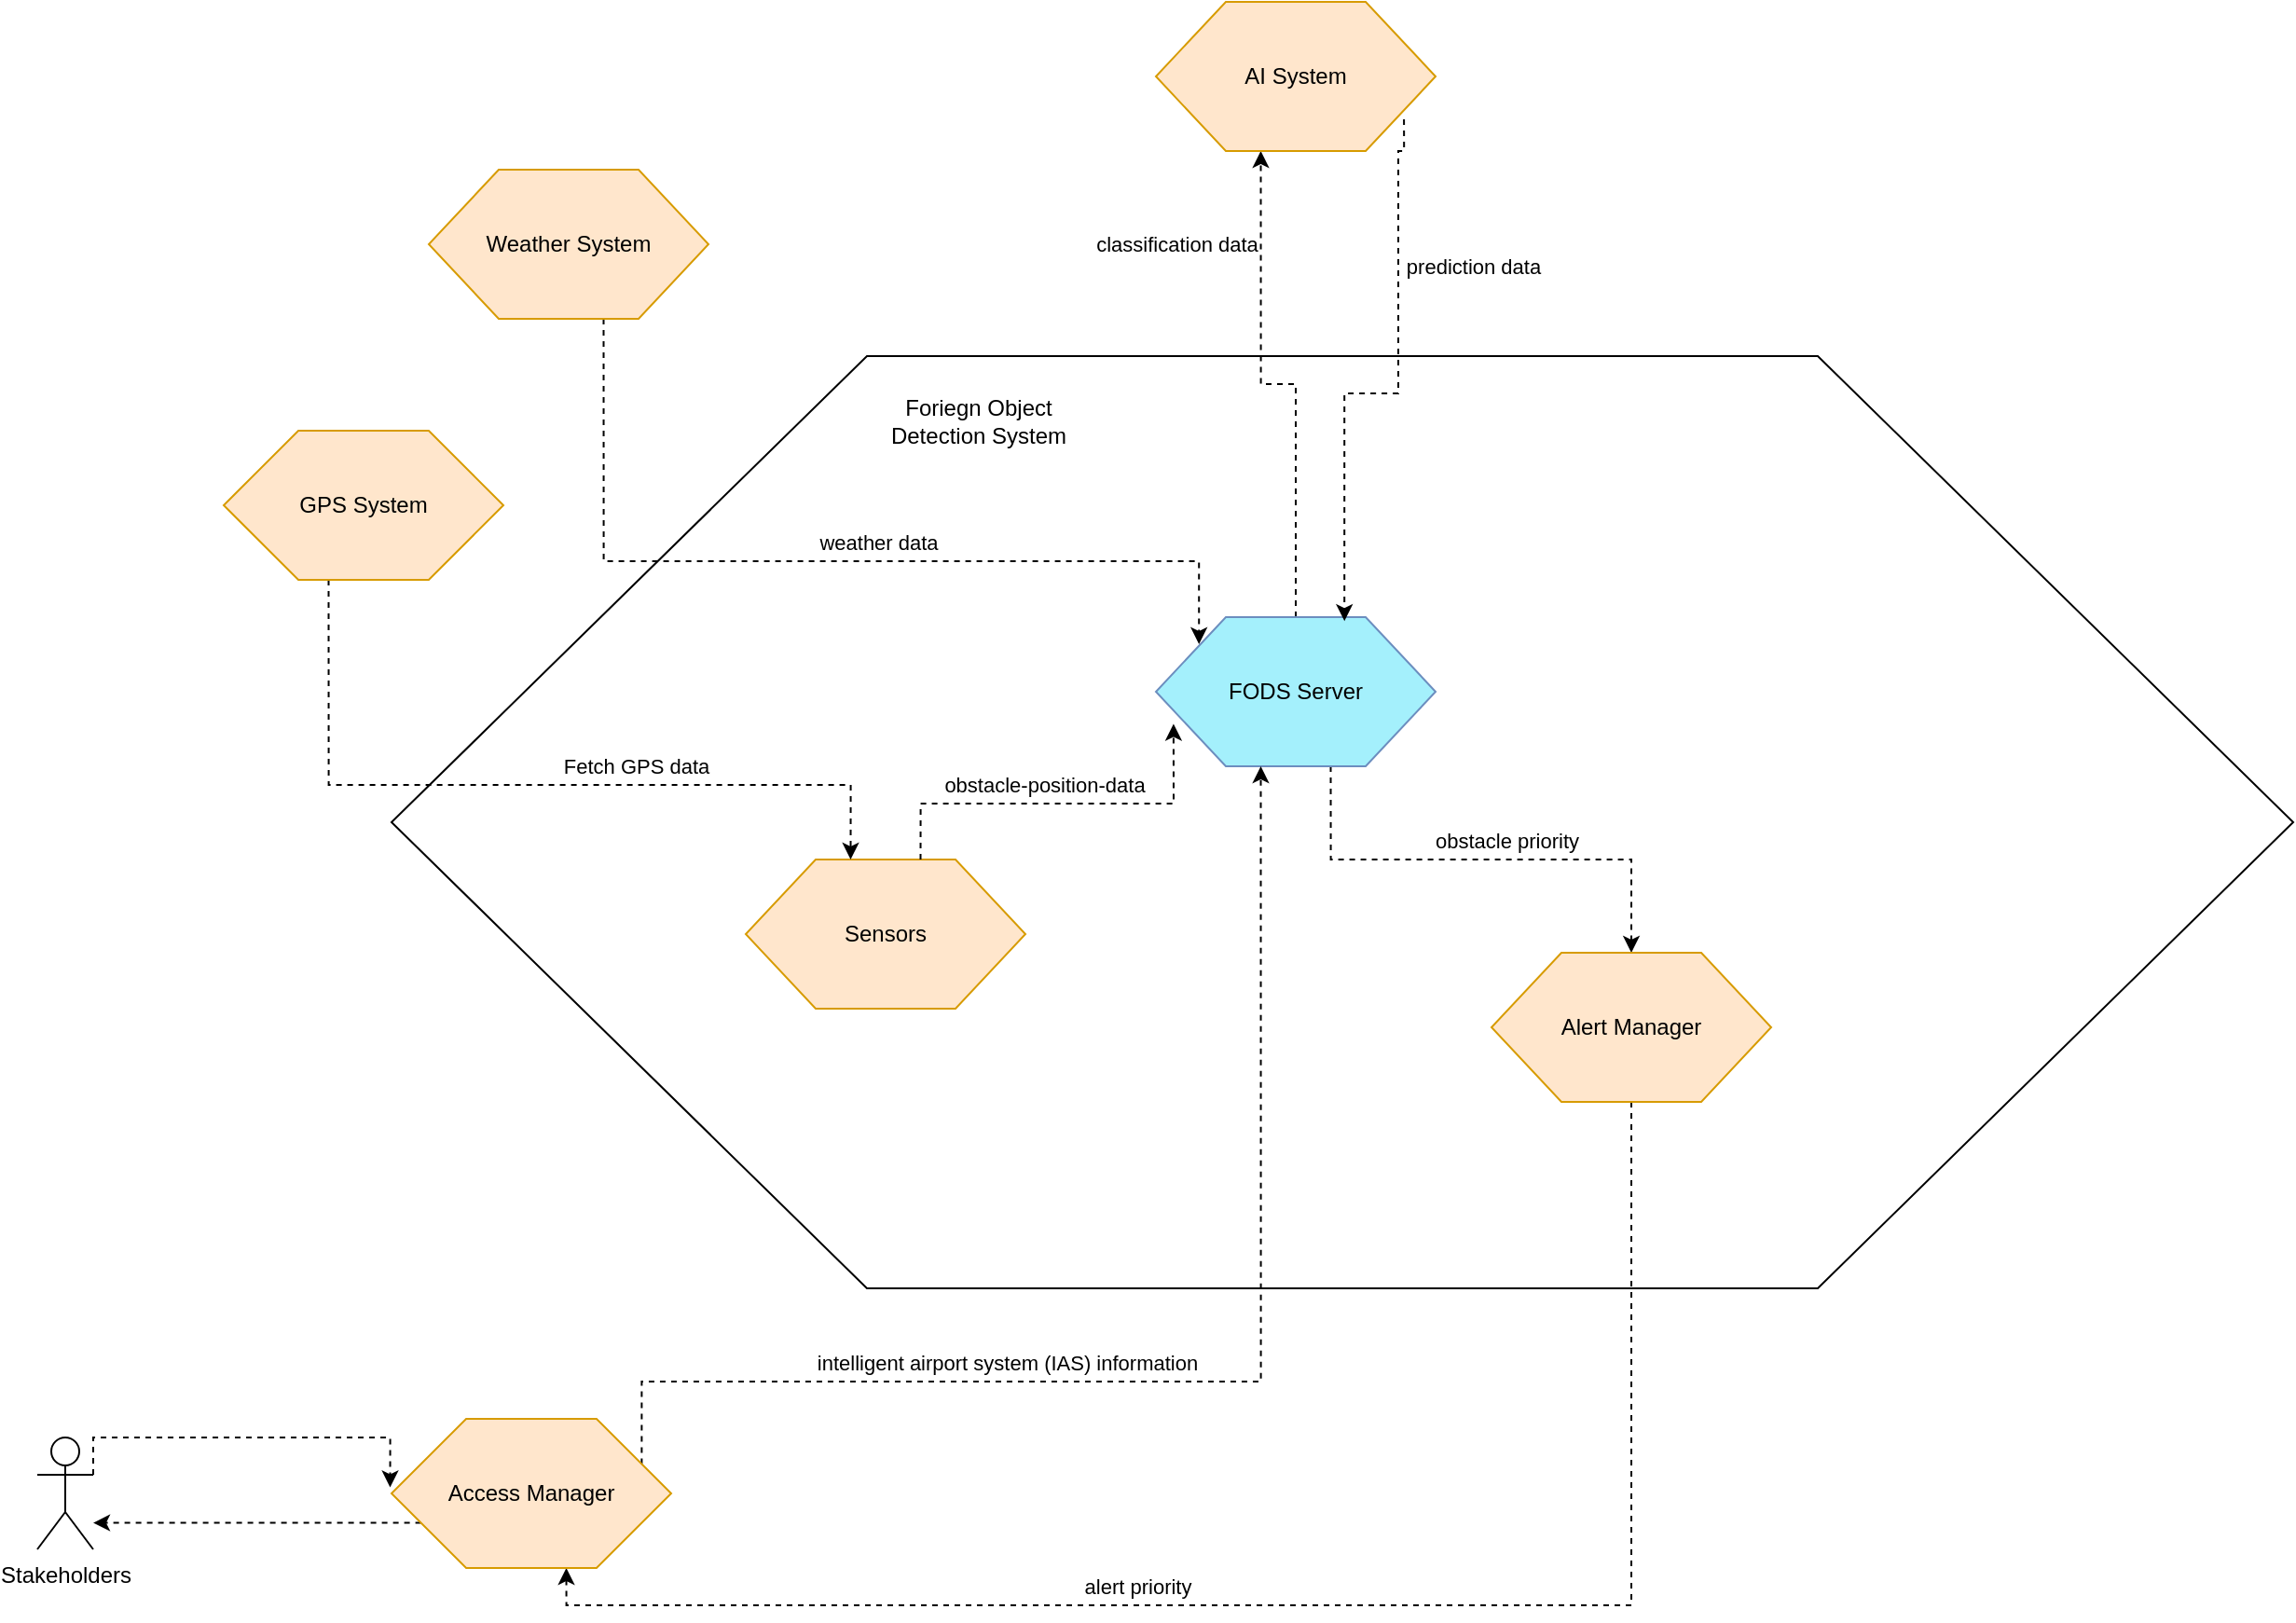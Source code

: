 <mxfile version="24.5.5" type="github">
  <diagram name="Page-1" id="4IbC43bdQGUAi5G-6buk">
    <mxGraphModel dx="2767" dy="2149" grid="1" gridSize="10" guides="1" tooltips="1" connect="1" arrows="1" fold="1" page="1" pageScale="1" pageWidth="850" pageHeight="1100" math="0" shadow="0">
      <root>
        <mxCell id="0" />
        <mxCell id="1" parent="0" />
        <mxCell id="6oZyGlmhMjClpvop7lHZ-1" value="" style="shape=hexagon;perimeter=hexagonPerimeter2;whiteSpace=wrap;html=1;size=0.25;fillColor=#FFFFFF;fontColor=#000000;strokeColor=#000000;" parent="1" vertex="1">
          <mxGeometry x="-100" y="110" width="1020" height="500" as="geometry" />
        </mxCell>
        <mxCell id="ltzgIc9ezp3aWy7WGdx1-3" style="edgeStyle=orthogonalEdgeStyle;rounded=0;orthogonalLoop=1;jettySize=auto;html=1;exitX=0.625;exitY=1;exitDx=0;exitDy=0;dashed=1;" parent="1" source="6oZyGlmhMjClpvop7lHZ-3" target="6oZyGlmhMjClpvop7lHZ-6" edge="1">
          <mxGeometry relative="1" as="geometry" />
        </mxCell>
        <mxCell id="ltzgIc9ezp3aWy7WGdx1-4" value="obstacle priority" style="edgeLabel;html=1;align=center;verticalAlign=middle;resizable=0;points=[];" parent="ltzgIc9ezp3aWy7WGdx1-3" vertex="1" connectable="0">
          <mxGeometry x="0.099" y="-1" relative="1" as="geometry">
            <mxPoint y="-11" as="offset" />
          </mxGeometry>
        </mxCell>
        <mxCell id="ltzgIc9ezp3aWy7WGdx1-9" style="edgeStyle=orthogonalEdgeStyle;rounded=0;orthogonalLoop=1;jettySize=auto;html=1;exitX=0.5;exitY=0;exitDx=0;exitDy=0;entryX=0.375;entryY=1;entryDx=0;entryDy=0;dashed=1;" parent="1" source="6oZyGlmhMjClpvop7lHZ-3" target="ltzgIc9ezp3aWy7WGdx1-7" edge="1">
          <mxGeometry relative="1" as="geometry" />
        </mxCell>
        <mxCell id="RPtB33cQzTYY3zDvYFcu-1" value="classification data" style="edgeLabel;html=1;align=center;verticalAlign=middle;resizable=0;points=[];" parent="ltzgIc9ezp3aWy7WGdx1-9" vertex="1" connectable="0">
          <mxGeometry x="0.546" y="-2" relative="1" as="geometry">
            <mxPoint x="-48" y="-11" as="offset" />
          </mxGeometry>
        </mxCell>
        <mxCell id="6oZyGlmhMjClpvop7lHZ-3" value="FODS Server" style="shape=hexagon;perimeter=hexagonPerimeter2;whiteSpace=wrap;html=1;size=0.25;fillColor=#A4F0FC;strokeColor=#6c8ebf;fontColor=#000000;" parent="1" vertex="1">
          <mxGeometry x="310" y="250" width="150" height="80" as="geometry" />
        </mxCell>
        <mxCell id="6oZyGlmhMjClpvop7lHZ-4" value="&lt;span style=&quot;&quot;&gt;Foriegn Object&lt;/span&gt;&lt;div style=&quot;&quot;&gt;Detection System&lt;/div&gt;" style="text;html=1;align=center;verticalAlign=middle;whiteSpace=wrap;rounded=0;fontColor=#000000;" parent="1" vertex="1">
          <mxGeometry x="100" y="130" width="230" height="30" as="geometry" />
        </mxCell>
        <mxCell id="6oZyGlmhMjClpvop7lHZ-5" value="Sensors" style="shape=hexagon;perimeter=hexagonPerimeter2;whiteSpace=wrap;html=1;size=0.25;fillColor=#ffe6cc;strokeColor=#d79b00;fontColor=#000000;" parent="1" vertex="1">
          <mxGeometry x="90" y="380" width="150" height="80" as="geometry" />
        </mxCell>
        <mxCell id="RPtB33cQzTYY3zDvYFcu-3" style="edgeStyle=orthogonalEdgeStyle;rounded=0;orthogonalLoop=1;jettySize=auto;html=1;exitX=0.5;exitY=1;exitDx=0;exitDy=0;entryX=0.625;entryY=1;entryDx=0;entryDy=0;dashed=1;" parent="1" source="6oZyGlmhMjClpvop7lHZ-6" target="6oZyGlmhMjClpvop7lHZ-17" edge="1">
          <mxGeometry relative="1" as="geometry" />
        </mxCell>
        <mxCell id="RPtB33cQzTYY3zDvYFcu-5" value="alert priority" style="edgeLabel;html=1;align=center;verticalAlign=middle;resizable=0;points=[];" parent="RPtB33cQzTYY3zDvYFcu-3" vertex="1" connectable="0">
          <mxGeometry x="0.14" y="3" relative="1" as="geometry">
            <mxPoint x="-44" y="-13" as="offset" />
          </mxGeometry>
        </mxCell>
        <mxCell id="6oZyGlmhMjClpvop7lHZ-6" value="Alert Manager" style="shape=hexagon;perimeter=hexagonPerimeter2;whiteSpace=wrap;html=1;size=0.25;fillColor=#ffe6cc;strokeColor=#d79b00;fontColor=#000000;" parent="1" vertex="1">
          <mxGeometry x="490" y="430" width="150" height="80" as="geometry" />
        </mxCell>
        <mxCell id="6oZyGlmhMjClpvop7lHZ-13" style="edgeStyle=orthogonalEdgeStyle;rounded=0;orthogonalLoop=1;jettySize=auto;html=1;exitX=0.375;exitY=1;exitDx=0;exitDy=0;entryX=0.375;entryY=0;entryDx=0;entryDy=0;strokeColor=#000000;dashed=1;fontColor=#000000;" parent="1" source="6oZyGlmhMjClpvop7lHZ-7" target="6oZyGlmhMjClpvop7lHZ-5" edge="1">
          <mxGeometry relative="1" as="geometry">
            <Array as="points">
              <mxPoint x="-134" y="340" />
              <mxPoint x="146" y="340" />
            </Array>
          </mxGeometry>
        </mxCell>
        <mxCell id="6oZyGlmhMjClpvop7lHZ-14" value="Fetch GPS&lt;span style=&quot;background-color: initial;&quot;&gt;&amp;nbsp;data&lt;/span&gt;" style="edgeLabel;html=1;align=center;verticalAlign=middle;resizable=0;points=[];labelBackgroundColor=none;fontColor=#000000;" parent="6oZyGlmhMjClpvop7lHZ-13" vertex="1" connectable="0">
          <mxGeometry x="-0.11" y="2" relative="1" as="geometry">
            <mxPoint x="83" y="-8" as="offset" />
          </mxGeometry>
        </mxCell>
        <mxCell id="6oZyGlmhMjClpvop7lHZ-7" value="GPS System&lt;span style=&quot;font-family: monospace; font-size: 0px; text-align: start; text-wrap: nowrap;&quot;&gt;%3CmxGraphModel%3E%3Croot%3E%3CmxCell%20id%3D%220%22%2F%3E%3CmxCell%20id%3D%221%22%20parent%3D%220%22%2F%3E%3CmxCell%20id%3D%222%22%20value%3D%22Sensors%22%20style%3D%22shape%3Dhexagon%3Bperimeter%3DhexagonPerimeter2%3BwhiteSpace%3Dwrap%3Bhtml%3D1%3Bsize%3D0.25%3BfillColor%3D%23333300%3BfontColor%3D%23FFFFFF%3BstrokeColor%3D%23FFFFFF%3B%22%20vertex%3D%221%22%20parent%3D%221%22%3E%3CmxGeometry%20x%3D%2270%22%20y%3D%22380%22%20width%3D%22150%22%20height%3D%2280%22%20as%3D%22geometry%22%2F%3E%3C%2FmxCell%3E%3C%2Froot%3E%3C%2FmxGraphModel%3E&lt;/span&gt;" style="shape=hexagon;perimeter=hexagonPerimeter2;whiteSpace=wrap;html=1;size=0.267;fillColor=#ffe6cc;strokeColor=#d79b00;fontColor=#000000;" parent="1" vertex="1">
          <mxGeometry x="-190" y="150" width="150" height="80" as="geometry" />
        </mxCell>
        <mxCell id="ltzgIc9ezp3aWy7WGdx1-1" style="edgeStyle=orthogonalEdgeStyle;rounded=0;orthogonalLoop=1;jettySize=auto;html=1;dashed=1;exitX=0.625;exitY=1;exitDx=0;exitDy=0;entryX=0.154;entryY=0.181;entryDx=0;entryDy=0;entryPerimeter=0;fontColor=#000000;" parent="1" source="6oZyGlmhMjClpvop7lHZ-8" target="6oZyGlmhMjClpvop7lHZ-3" edge="1">
          <mxGeometry relative="1" as="geometry">
            <mxPoint x="20" y="100" as="sourcePoint" />
            <Array as="points">
              <mxPoint x="14" y="220" />
              <mxPoint x="333" y="220" />
            </Array>
          </mxGeometry>
        </mxCell>
        <mxCell id="ltzgIc9ezp3aWy7WGdx1-2" value="weather data" style="edgeLabel;html=1;align=center;verticalAlign=middle;resizable=0;points=[];fontColor=#000000;" parent="ltzgIc9ezp3aWy7WGdx1-1" vertex="1" connectable="0">
          <mxGeometry x="0.092" relative="1" as="geometry">
            <mxPoint x="7" y="-10" as="offset" />
          </mxGeometry>
        </mxCell>
        <mxCell id="6oZyGlmhMjClpvop7lHZ-8" value="Weather System" style="shape=hexagon;perimeter=hexagonPerimeter2;whiteSpace=wrap;html=1;size=0.25;fillColor=#ffe6cc;strokeColor=#d79b00;fontColor=#000000;" parent="1" vertex="1">
          <mxGeometry x="-80" y="10" width="150" height="80" as="geometry" />
        </mxCell>
        <mxCell id="ltzgIc9ezp3aWy7WGdx1-10" style="edgeStyle=orthogonalEdgeStyle;rounded=0;orthogonalLoop=1;jettySize=auto;html=1;exitX=1;exitY=0.25;exitDx=0;exitDy=0;entryX=0.375;entryY=1;entryDx=0;entryDy=0;dashed=1;" parent="1" source="6oZyGlmhMjClpvop7lHZ-17" target="6oZyGlmhMjClpvop7lHZ-3" edge="1">
          <mxGeometry relative="1" as="geometry">
            <Array as="points">
              <mxPoint x="34" y="660" />
              <mxPoint x="366" y="660" />
            </Array>
          </mxGeometry>
        </mxCell>
        <mxCell id="RPtB33cQzTYY3zDvYFcu-4" value="&lt;span style=&quot;color: rgb(0, 0, 0); font-family: Helvetica; font-size: 11px; font-style: normal; font-variant-ligatures: normal; font-variant-caps: normal; font-weight: 400; letter-spacing: normal; orphans: 2; text-align: center; text-indent: 0px; text-transform: none; widows: 2; word-spacing: 0px; -webkit-text-stroke-width: 0px; white-space: nowrap; background-color: rgb(255, 255, 255); text-decoration-thickness: initial; text-decoration-style: initial; text-decoration-color: initial; display: inline !important; float: none;&quot;&gt;intelligent airport system (IAS) information&lt;/span&gt;" style="edgeLabel;html=1;align=center;verticalAlign=middle;resizable=0;points=[];" parent="ltzgIc9ezp3aWy7WGdx1-10" vertex="1" connectable="0">
          <mxGeometry x="-0.301" relative="1" as="geometry">
            <mxPoint x="-7" y="-10" as="offset" />
          </mxGeometry>
        </mxCell>
        <mxCell id="bXZ6FWfa0GbcJO4cBDWU-3" style="edgeStyle=orthogonalEdgeStyle;rounded=0;orthogonalLoop=1;jettySize=auto;html=1;exitX=0;exitY=0.75;exitDx=0;exitDy=0;dashed=1;" edge="1" parent="1" source="6oZyGlmhMjClpvop7lHZ-17" target="bXZ6FWfa0GbcJO4cBDWU-1">
          <mxGeometry relative="1" as="geometry">
            <Array as="points">
              <mxPoint x="-220" y="736" />
              <mxPoint x="-220" y="736" />
            </Array>
          </mxGeometry>
        </mxCell>
        <mxCell id="6oZyGlmhMjClpvop7lHZ-17" value="Access Manager" style="shape=hexagon;perimeter=hexagonPerimeter2;whiteSpace=wrap;html=1;size=0.267;fillColor=#ffe6cc;strokeColor=#d79b00;fontColor=#000000;" parent="1" vertex="1">
          <mxGeometry x="-100" y="680" width="150" height="80" as="geometry" />
        </mxCell>
        <mxCell id="ltzgIc9ezp3aWy7WGdx1-5" style="edgeStyle=orthogonalEdgeStyle;rounded=0;orthogonalLoop=1;jettySize=auto;html=1;exitX=0.625;exitY=0;exitDx=0;exitDy=0;entryX=0.063;entryY=0.716;entryDx=0;entryDy=0;entryPerimeter=0;dashed=1;" parent="1" source="6oZyGlmhMjClpvop7lHZ-5" target="6oZyGlmhMjClpvop7lHZ-3" edge="1">
          <mxGeometry relative="1" as="geometry">
            <Array as="points">
              <mxPoint x="184" y="350" />
              <mxPoint x="320" y="350" />
            </Array>
          </mxGeometry>
        </mxCell>
        <mxCell id="ltzgIc9ezp3aWy7WGdx1-6" value="obstacle-position-data" style="edgeLabel;html=1;align=center;verticalAlign=middle;resizable=0;points=[];" parent="ltzgIc9ezp3aWy7WGdx1-5" vertex="1" connectable="0">
          <mxGeometry x="-0.28" y="-1" relative="1" as="geometry">
            <mxPoint x="21" y="-11" as="offset" />
          </mxGeometry>
        </mxCell>
        <mxCell id="ltzgIc9ezp3aWy7WGdx1-7" value="AI System" style="shape=hexagon;perimeter=hexagonPerimeter2;whiteSpace=wrap;html=1;size=0.25;fillColor=#ffe6cc;strokeColor=#d79b00;fontColor=#000000;" parent="1" vertex="1">
          <mxGeometry x="310" y="-80" width="150" height="80" as="geometry" />
        </mxCell>
        <mxCell id="ltzgIc9ezp3aWy7WGdx1-8" style="edgeStyle=orthogonalEdgeStyle;rounded=0;orthogonalLoop=1;jettySize=auto;html=1;exitX=0.887;exitY=0.788;exitDx=0;exitDy=0;entryX=0.674;entryY=0.026;entryDx=0;entryDy=0;entryPerimeter=0;dashed=1;startArrow=none;startFill=0;exitPerimeter=0;" parent="1" source="ltzgIc9ezp3aWy7WGdx1-7" target="6oZyGlmhMjClpvop7lHZ-3" edge="1">
          <mxGeometry relative="1" as="geometry">
            <Array as="points">
              <mxPoint x="443" />
              <mxPoint x="440" />
              <mxPoint x="440" y="130" />
              <mxPoint x="411" y="130" />
            </Array>
          </mxGeometry>
        </mxCell>
        <mxCell id="RPtB33cQzTYY3zDvYFcu-2" value="prediction data" style="edgeLabel;html=1;align=center;verticalAlign=middle;resizable=0;points=[];" parent="ltzgIc9ezp3aWy7WGdx1-8" vertex="1" connectable="0">
          <mxGeometry x="-0.418" y="-2" relative="1" as="geometry">
            <mxPoint x="42" y="-6" as="offset" />
          </mxGeometry>
        </mxCell>
        <mxCell id="bXZ6FWfa0GbcJO4cBDWU-1" value="Stakeholders" style="shape=umlActor;verticalLabelPosition=bottom;verticalAlign=top;html=1;outlineConnect=0;" vertex="1" parent="1">
          <mxGeometry x="-290" y="690" width="30" height="60" as="geometry" />
        </mxCell>
        <mxCell id="bXZ6FWfa0GbcJO4cBDWU-2" style="edgeStyle=orthogonalEdgeStyle;rounded=0;orthogonalLoop=1;jettySize=auto;html=1;exitX=1;exitY=0.333;exitDx=0;exitDy=0;exitPerimeter=0;entryX=-0.005;entryY=0.459;entryDx=0;entryDy=0;entryPerimeter=0;dashed=1;" edge="1" parent="1" source="bXZ6FWfa0GbcJO4cBDWU-1" target="6oZyGlmhMjClpvop7lHZ-17">
          <mxGeometry relative="1" as="geometry">
            <Array as="points">
              <mxPoint x="-260" y="690" />
              <mxPoint x="-101" y="690" />
            </Array>
          </mxGeometry>
        </mxCell>
      </root>
    </mxGraphModel>
  </diagram>
</mxfile>
